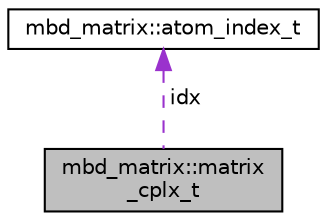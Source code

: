 digraph "mbd_matrix::matrix_cplx_t"
{
  edge [fontname="Helvetica",fontsize="10",labelfontname="Helvetica",labelfontsize="10"];
  node [fontname="Helvetica",fontsize="10",shape=record];
  Node1 [label="mbd_matrix::matrix\l_cplx_t",height=0.2,width=0.4,color="black", fillcolor="grey75", style="filled", fontcolor="black"];
  Node2 -> Node1 [dir="back",color="darkorchid3",fontsize="10",style="dashed",label=" idx" ,fontname="Helvetica"];
  Node2 [label="mbd_matrix::atom_index_t",height=0.2,width=0.4,color="black", fillcolor="white", style="filled",URL="$structmbd__matrix_1_1atom__index__t.html"];
}
